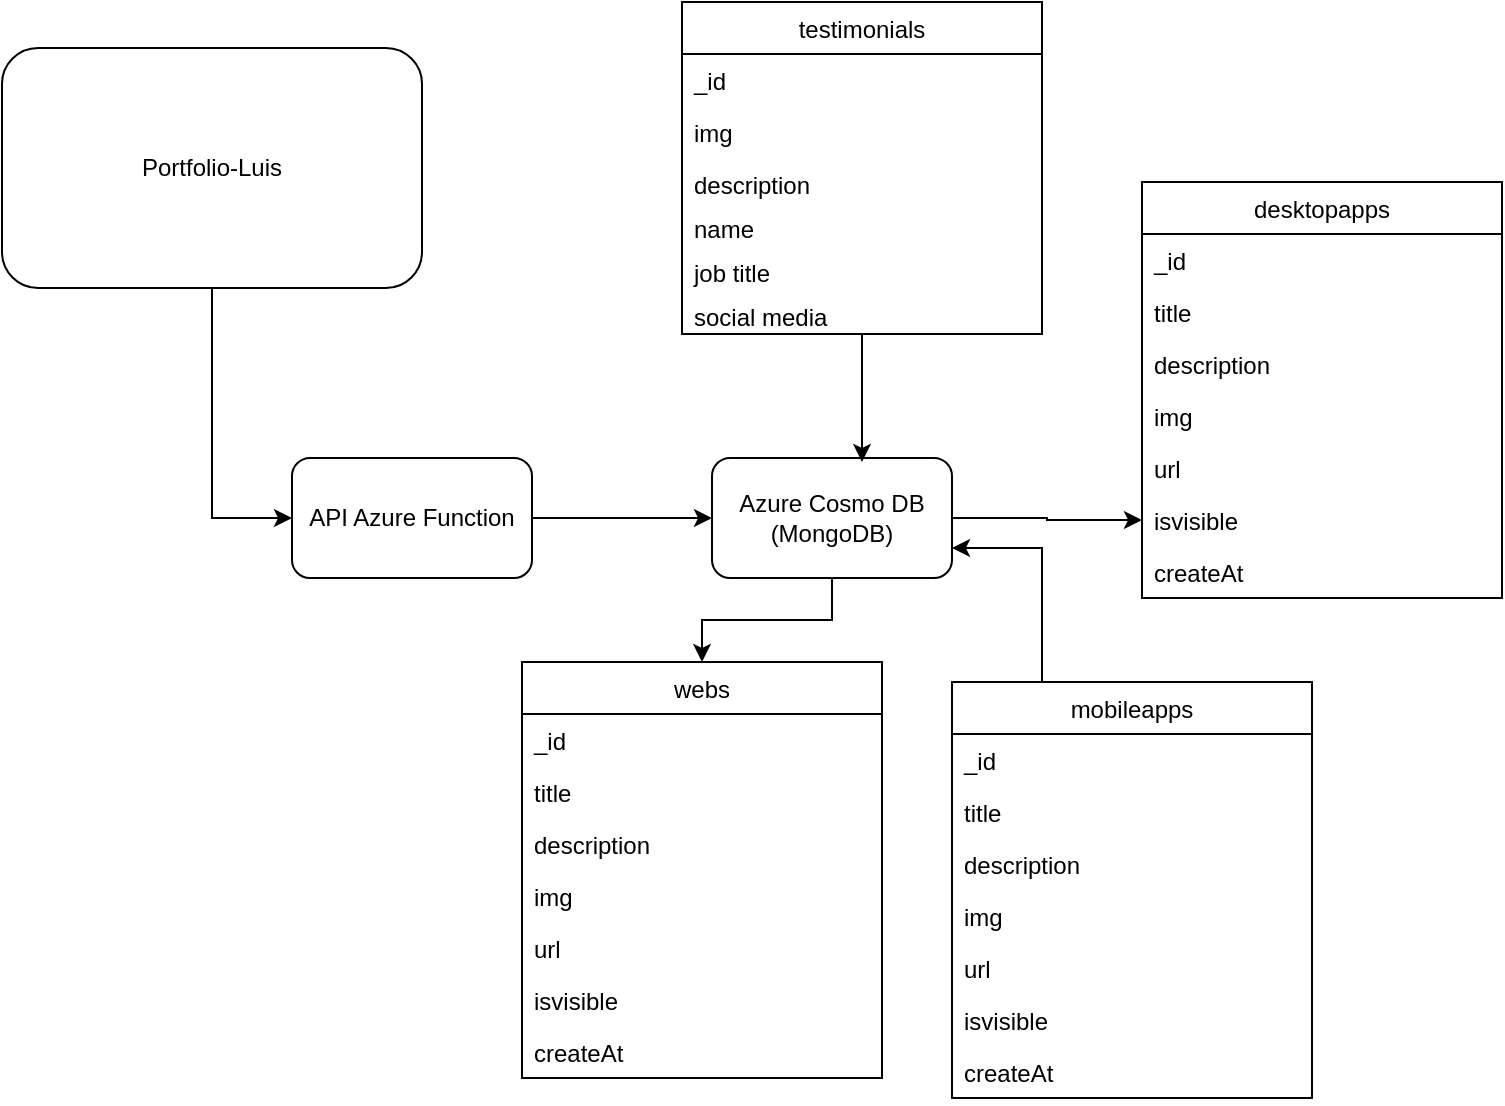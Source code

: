 <mxfile version="14.6.13" type="device"><diagram id="DVj1OV7CJwL1OawOZpGX" name="Página-1"><mxGraphModel dx="1125" dy="558" grid="1" gridSize="10" guides="1" tooltips="1" connect="1" arrows="1" fold="1" page="1" pageScale="1" pageWidth="1100" pageHeight="850" math="0" shadow="0"><root><mxCell id="0"/><mxCell id="1" parent="0"/><mxCell id="QrFYmTFiHBq6cLORzss3-9" style="edgeStyle=orthogonalEdgeStyle;rounded=0;orthogonalLoop=1;jettySize=auto;html=1;entryX=0;entryY=0.5;entryDx=0;entryDy=0;" edge="1" parent="1" source="QrFYmTFiHBq6cLORzss3-2" target="QrFYmTFiHBq6cLORzss3-3"><mxGeometry relative="1" as="geometry"/></mxCell><mxCell id="QrFYmTFiHBq6cLORzss3-2" value="Portfolio-Luis" style="rounded=1;whiteSpace=wrap;html=1;" vertex="1" parent="1"><mxGeometry x="175" y="174" width="210" height="120" as="geometry"/></mxCell><mxCell id="QrFYmTFiHBq6cLORzss3-10" style="edgeStyle=orthogonalEdgeStyle;rounded=0;orthogonalLoop=1;jettySize=auto;html=1;" edge="1" parent="1" source="QrFYmTFiHBq6cLORzss3-3" target="QrFYmTFiHBq6cLORzss3-4"><mxGeometry relative="1" as="geometry"/></mxCell><mxCell id="QrFYmTFiHBq6cLORzss3-3" value="API Azure Function" style="rounded=1;whiteSpace=wrap;html=1;" vertex="1" parent="1"><mxGeometry x="320" y="379" width="120" height="60" as="geometry"/></mxCell><mxCell id="QrFYmTFiHBq6cLORzss3-11" style="edgeStyle=orthogonalEdgeStyle;rounded=0;orthogonalLoop=1;jettySize=auto;html=1;entryX=0.5;entryY=0;entryDx=0;entryDy=0;" edge="1" parent="1" source="QrFYmTFiHBq6cLORzss3-4" target="QrFYmTFiHBq6cLORzss3-5"><mxGeometry relative="1" as="geometry"/></mxCell><mxCell id="QrFYmTFiHBq6cLORzss3-41" style="edgeStyle=orthogonalEdgeStyle;rounded=0;orthogonalLoop=1;jettySize=auto;html=1;entryX=0;entryY=0.5;entryDx=0;entryDy=0;" edge="1" parent="1" source="QrFYmTFiHBq6cLORzss3-4" target="QrFYmTFiHBq6cLORzss3-39"><mxGeometry relative="1" as="geometry"/></mxCell><mxCell id="QrFYmTFiHBq6cLORzss3-4" value="Azure Cosmo DB&lt;br&gt;(MongoDB)" style="rounded=1;whiteSpace=wrap;html=1;" vertex="1" parent="1"><mxGeometry x="530" y="379" width="120" height="60" as="geometry"/></mxCell><mxCell id="QrFYmTFiHBq6cLORzss3-5" value="webs" style="swimlane;fontStyle=0;childLayout=stackLayout;horizontal=1;startSize=26;horizontalStack=0;resizeParent=1;resizeParentMax=0;resizeLast=0;collapsible=1;marginBottom=0;" vertex="1" parent="1"><mxGeometry x="435" y="481" width="180" height="208" as="geometry"/></mxCell><mxCell id="QrFYmTFiHBq6cLORzss3-6" value="_id" style="text;strokeColor=none;fillColor=none;align=left;verticalAlign=top;spacingLeft=4;spacingRight=4;overflow=hidden;rotatable=0;points=[[0,0.5],[1,0.5]];portConstraint=eastwest;" vertex="1" parent="QrFYmTFiHBq6cLORzss3-5"><mxGeometry y="26" width="180" height="26" as="geometry"/></mxCell><mxCell id="QrFYmTFiHBq6cLORzss3-7" value="title" style="text;strokeColor=none;fillColor=none;align=left;verticalAlign=top;spacingLeft=4;spacingRight=4;overflow=hidden;rotatable=0;points=[[0,0.5],[1,0.5]];portConstraint=eastwest;" vertex="1" parent="QrFYmTFiHBq6cLORzss3-5"><mxGeometry y="52" width="180" height="26" as="geometry"/></mxCell><mxCell id="QrFYmTFiHBq6cLORzss3-8" value="description" style="text;strokeColor=none;fillColor=none;align=left;verticalAlign=top;spacingLeft=4;spacingRight=4;overflow=hidden;rotatable=0;points=[[0,0.5],[1,0.5]];portConstraint=eastwest;" vertex="1" parent="QrFYmTFiHBq6cLORzss3-5"><mxGeometry y="78" width="180" height="26" as="geometry"/></mxCell><mxCell id="QrFYmTFiHBq6cLORzss3-17" value="img" style="text;strokeColor=none;fillColor=none;align=left;verticalAlign=top;spacingLeft=4;spacingRight=4;overflow=hidden;rotatable=0;points=[[0,0.5],[1,0.5]];portConstraint=eastwest;" vertex="1" parent="QrFYmTFiHBq6cLORzss3-5"><mxGeometry y="104" width="180" height="26" as="geometry"/></mxCell><mxCell id="QrFYmTFiHBq6cLORzss3-18" value="url" style="text;strokeColor=none;fillColor=none;align=left;verticalAlign=top;spacingLeft=4;spacingRight=4;overflow=hidden;rotatable=0;points=[[0,0.5],[1,0.5]];portConstraint=eastwest;" vertex="1" parent="QrFYmTFiHBq6cLORzss3-5"><mxGeometry y="130" width="180" height="26" as="geometry"/></mxCell><mxCell id="QrFYmTFiHBq6cLORzss3-19" value="isvisible" style="text;strokeColor=none;fillColor=none;align=left;verticalAlign=top;spacingLeft=4;spacingRight=4;overflow=hidden;rotatable=0;points=[[0,0.5],[1,0.5]];portConstraint=eastwest;" vertex="1" parent="QrFYmTFiHBq6cLORzss3-5"><mxGeometry y="156" width="180" height="26" as="geometry"/></mxCell><mxCell id="QrFYmTFiHBq6cLORzss3-20" value="createAt" style="text;strokeColor=none;fillColor=none;align=left;verticalAlign=top;spacingLeft=4;spacingRight=4;overflow=hidden;rotatable=0;points=[[0,0.5],[1,0.5]];portConstraint=eastwest;" vertex="1" parent="QrFYmTFiHBq6cLORzss3-5"><mxGeometry y="182" width="180" height="26" as="geometry"/></mxCell><mxCell id="QrFYmTFiHBq6cLORzss3-32" style="edgeStyle=orthogonalEdgeStyle;rounded=0;orthogonalLoop=1;jettySize=auto;html=1;entryX=0.625;entryY=0.033;entryDx=0;entryDy=0;entryPerimeter=0;" edge="1" parent="1" source="QrFYmTFiHBq6cLORzss3-12" target="QrFYmTFiHBq6cLORzss3-4"><mxGeometry relative="1" as="geometry"/></mxCell><mxCell id="QrFYmTFiHBq6cLORzss3-12" value="testimonials" style="swimlane;fontStyle=0;childLayout=stackLayout;horizontal=1;startSize=26;horizontalStack=0;resizeParent=1;resizeParentMax=0;resizeLast=0;collapsible=1;marginBottom=0;" vertex="1" parent="1"><mxGeometry x="515" y="151" width="180" height="166" as="geometry"/></mxCell><mxCell id="QrFYmTFiHBq6cLORzss3-13" value="_id" style="text;strokeColor=none;fillColor=none;align=left;verticalAlign=top;spacingLeft=4;spacingRight=4;overflow=hidden;rotatable=0;points=[[0,0.5],[1,0.5]];portConstraint=eastwest;" vertex="1" parent="QrFYmTFiHBq6cLORzss3-12"><mxGeometry y="26" width="180" height="26" as="geometry"/></mxCell><mxCell id="QrFYmTFiHBq6cLORzss3-14" value="img" style="text;strokeColor=none;fillColor=none;align=left;verticalAlign=top;spacingLeft=4;spacingRight=4;overflow=hidden;rotatable=0;points=[[0,0.5],[1,0.5]];portConstraint=eastwest;" vertex="1" parent="QrFYmTFiHBq6cLORzss3-12"><mxGeometry y="52" width="180" height="26" as="geometry"/></mxCell><mxCell id="QrFYmTFiHBq6cLORzss3-15" value="description" style="text;strokeColor=none;fillColor=none;align=left;verticalAlign=top;spacingLeft=4;spacingRight=4;overflow=hidden;rotatable=0;points=[[0,0.5],[1,0.5]];portConstraint=eastwest;" vertex="1" parent="QrFYmTFiHBq6cLORzss3-12"><mxGeometry y="78" width="180" height="22" as="geometry"/></mxCell><mxCell id="QrFYmTFiHBq6cLORzss3-21" value="name" style="text;strokeColor=none;fillColor=none;align=left;verticalAlign=top;spacingLeft=4;spacingRight=4;overflow=hidden;rotatable=0;points=[[0,0.5],[1,0.5]];portConstraint=eastwest;" vertex="1" parent="QrFYmTFiHBq6cLORzss3-12"><mxGeometry y="100" width="180" height="22" as="geometry"/></mxCell><mxCell id="QrFYmTFiHBq6cLORzss3-22" value="job title" style="text;strokeColor=none;fillColor=none;align=left;verticalAlign=top;spacingLeft=4;spacingRight=4;overflow=hidden;rotatable=0;points=[[0,0.5],[1,0.5]];portConstraint=eastwest;" vertex="1" parent="QrFYmTFiHBq6cLORzss3-12"><mxGeometry y="122" width="180" height="22" as="geometry"/></mxCell><mxCell id="QrFYmTFiHBq6cLORzss3-23" value="social media" style="text;strokeColor=none;fillColor=none;align=left;verticalAlign=top;spacingLeft=4;spacingRight=4;overflow=hidden;rotatable=0;points=[[0,0.5],[1,0.5]];portConstraint=eastwest;" vertex="1" parent="QrFYmTFiHBq6cLORzss3-12"><mxGeometry y="144" width="180" height="22" as="geometry"/></mxCell><mxCell id="QrFYmTFiHBq6cLORzss3-42" style="edgeStyle=orthogonalEdgeStyle;rounded=0;orthogonalLoop=1;jettySize=auto;html=1;entryX=1;entryY=0.75;entryDx=0;entryDy=0;" edge="1" parent="1" source="QrFYmTFiHBq6cLORzss3-24" target="QrFYmTFiHBq6cLORzss3-4"><mxGeometry relative="1" as="geometry"><Array as="points"><mxPoint x="695" y="424"/></Array></mxGeometry></mxCell><mxCell id="QrFYmTFiHBq6cLORzss3-24" value="mobileapps" style="swimlane;fontStyle=0;childLayout=stackLayout;horizontal=1;startSize=26;horizontalStack=0;resizeParent=1;resizeParentMax=0;resizeLast=0;collapsible=1;marginBottom=0;" vertex="1" parent="1"><mxGeometry x="650" y="491" width="180" height="208" as="geometry"/></mxCell><mxCell id="QrFYmTFiHBq6cLORzss3-25" value="_id" style="text;strokeColor=none;fillColor=none;align=left;verticalAlign=top;spacingLeft=4;spacingRight=4;overflow=hidden;rotatable=0;points=[[0,0.5],[1,0.5]];portConstraint=eastwest;" vertex="1" parent="QrFYmTFiHBq6cLORzss3-24"><mxGeometry y="26" width="180" height="26" as="geometry"/></mxCell><mxCell id="QrFYmTFiHBq6cLORzss3-26" value="title" style="text;strokeColor=none;fillColor=none;align=left;verticalAlign=top;spacingLeft=4;spacingRight=4;overflow=hidden;rotatable=0;points=[[0,0.5],[1,0.5]];portConstraint=eastwest;" vertex="1" parent="QrFYmTFiHBq6cLORzss3-24"><mxGeometry y="52" width="180" height="26" as="geometry"/></mxCell><mxCell id="QrFYmTFiHBq6cLORzss3-27" value="description" style="text;strokeColor=none;fillColor=none;align=left;verticalAlign=top;spacingLeft=4;spacingRight=4;overflow=hidden;rotatable=0;points=[[0,0.5],[1,0.5]];portConstraint=eastwest;" vertex="1" parent="QrFYmTFiHBq6cLORzss3-24"><mxGeometry y="78" width="180" height="26" as="geometry"/></mxCell><mxCell id="QrFYmTFiHBq6cLORzss3-28" value="img" style="text;strokeColor=none;fillColor=none;align=left;verticalAlign=top;spacingLeft=4;spacingRight=4;overflow=hidden;rotatable=0;points=[[0,0.5],[1,0.5]];portConstraint=eastwest;" vertex="1" parent="QrFYmTFiHBq6cLORzss3-24"><mxGeometry y="104" width="180" height="26" as="geometry"/></mxCell><mxCell id="QrFYmTFiHBq6cLORzss3-29" value="url" style="text;strokeColor=none;fillColor=none;align=left;verticalAlign=top;spacingLeft=4;spacingRight=4;overflow=hidden;rotatable=0;points=[[0,0.5],[1,0.5]];portConstraint=eastwest;" vertex="1" parent="QrFYmTFiHBq6cLORzss3-24"><mxGeometry y="130" width="180" height="26" as="geometry"/></mxCell><mxCell id="QrFYmTFiHBq6cLORzss3-30" value="isvisible" style="text;strokeColor=none;fillColor=none;align=left;verticalAlign=top;spacingLeft=4;spacingRight=4;overflow=hidden;rotatable=0;points=[[0,0.5],[1,0.5]];portConstraint=eastwest;" vertex="1" parent="QrFYmTFiHBq6cLORzss3-24"><mxGeometry y="156" width="180" height="26" as="geometry"/></mxCell><mxCell id="QrFYmTFiHBq6cLORzss3-31" value="createAt" style="text;strokeColor=none;fillColor=none;align=left;verticalAlign=top;spacingLeft=4;spacingRight=4;overflow=hidden;rotatable=0;points=[[0,0.5],[1,0.5]];portConstraint=eastwest;" vertex="1" parent="QrFYmTFiHBq6cLORzss3-24"><mxGeometry y="182" width="180" height="26" as="geometry"/></mxCell><mxCell id="QrFYmTFiHBq6cLORzss3-33" value="desktopapps" style="swimlane;fontStyle=0;childLayout=stackLayout;horizontal=1;startSize=26;horizontalStack=0;resizeParent=1;resizeParentMax=0;resizeLast=0;collapsible=1;marginBottom=0;" vertex="1" parent="1"><mxGeometry x="745" y="241" width="180" height="208" as="geometry"/></mxCell><mxCell id="QrFYmTFiHBq6cLORzss3-34" value="_id" style="text;strokeColor=none;fillColor=none;align=left;verticalAlign=top;spacingLeft=4;spacingRight=4;overflow=hidden;rotatable=0;points=[[0,0.5],[1,0.5]];portConstraint=eastwest;" vertex="1" parent="QrFYmTFiHBq6cLORzss3-33"><mxGeometry y="26" width="180" height="26" as="geometry"/></mxCell><mxCell id="QrFYmTFiHBq6cLORzss3-35" value="title" style="text;strokeColor=none;fillColor=none;align=left;verticalAlign=top;spacingLeft=4;spacingRight=4;overflow=hidden;rotatable=0;points=[[0,0.5],[1,0.5]];portConstraint=eastwest;" vertex="1" parent="QrFYmTFiHBq6cLORzss3-33"><mxGeometry y="52" width="180" height="26" as="geometry"/></mxCell><mxCell id="QrFYmTFiHBq6cLORzss3-36" value="description" style="text;strokeColor=none;fillColor=none;align=left;verticalAlign=top;spacingLeft=4;spacingRight=4;overflow=hidden;rotatable=0;points=[[0,0.5],[1,0.5]];portConstraint=eastwest;" vertex="1" parent="QrFYmTFiHBq6cLORzss3-33"><mxGeometry y="78" width="180" height="26" as="geometry"/></mxCell><mxCell id="QrFYmTFiHBq6cLORzss3-37" value="img" style="text;strokeColor=none;fillColor=none;align=left;verticalAlign=top;spacingLeft=4;spacingRight=4;overflow=hidden;rotatable=0;points=[[0,0.5],[1,0.5]];portConstraint=eastwest;" vertex="1" parent="QrFYmTFiHBq6cLORzss3-33"><mxGeometry y="104" width="180" height="26" as="geometry"/></mxCell><mxCell id="QrFYmTFiHBq6cLORzss3-38" value="url" style="text;strokeColor=none;fillColor=none;align=left;verticalAlign=top;spacingLeft=4;spacingRight=4;overflow=hidden;rotatable=0;points=[[0,0.5],[1,0.5]];portConstraint=eastwest;" vertex="1" parent="QrFYmTFiHBq6cLORzss3-33"><mxGeometry y="130" width="180" height="26" as="geometry"/></mxCell><mxCell id="QrFYmTFiHBq6cLORzss3-39" value="isvisible" style="text;strokeColor=none;fillColor=none;align=left;verticalAlign=top;spacingLeft=4;spacingRight=4;overflow=hidden;rotatable=0;points=[[0,0.5],[1,0.5]];portConstraint=eastwest;" vertex="1" parent="QrFYmTFiHBq6cLORzss3-33"><mxGeometry y="156" width="180" height="26" as="geometry"/></mxCell><mxCell id="QrFYmTFiHBq6cLORzss3-40" value="createAt" style="text;strokeColor=none;fillColor=none;align=left;verticalAlign=top;spacingLeft=4;spacingRight=4;overflow=hidden;rotatable=0;points=[[0,0.5],[1,0.5]];portConstraint=eastwest;" vertex="1" parent="QrFYmTFiHBq6cLORzss3-33"><mxGeometry y="182" width="180" height="26" as="geometry"/></mxCell></root></mxGraphModel></diagram></mxfile>